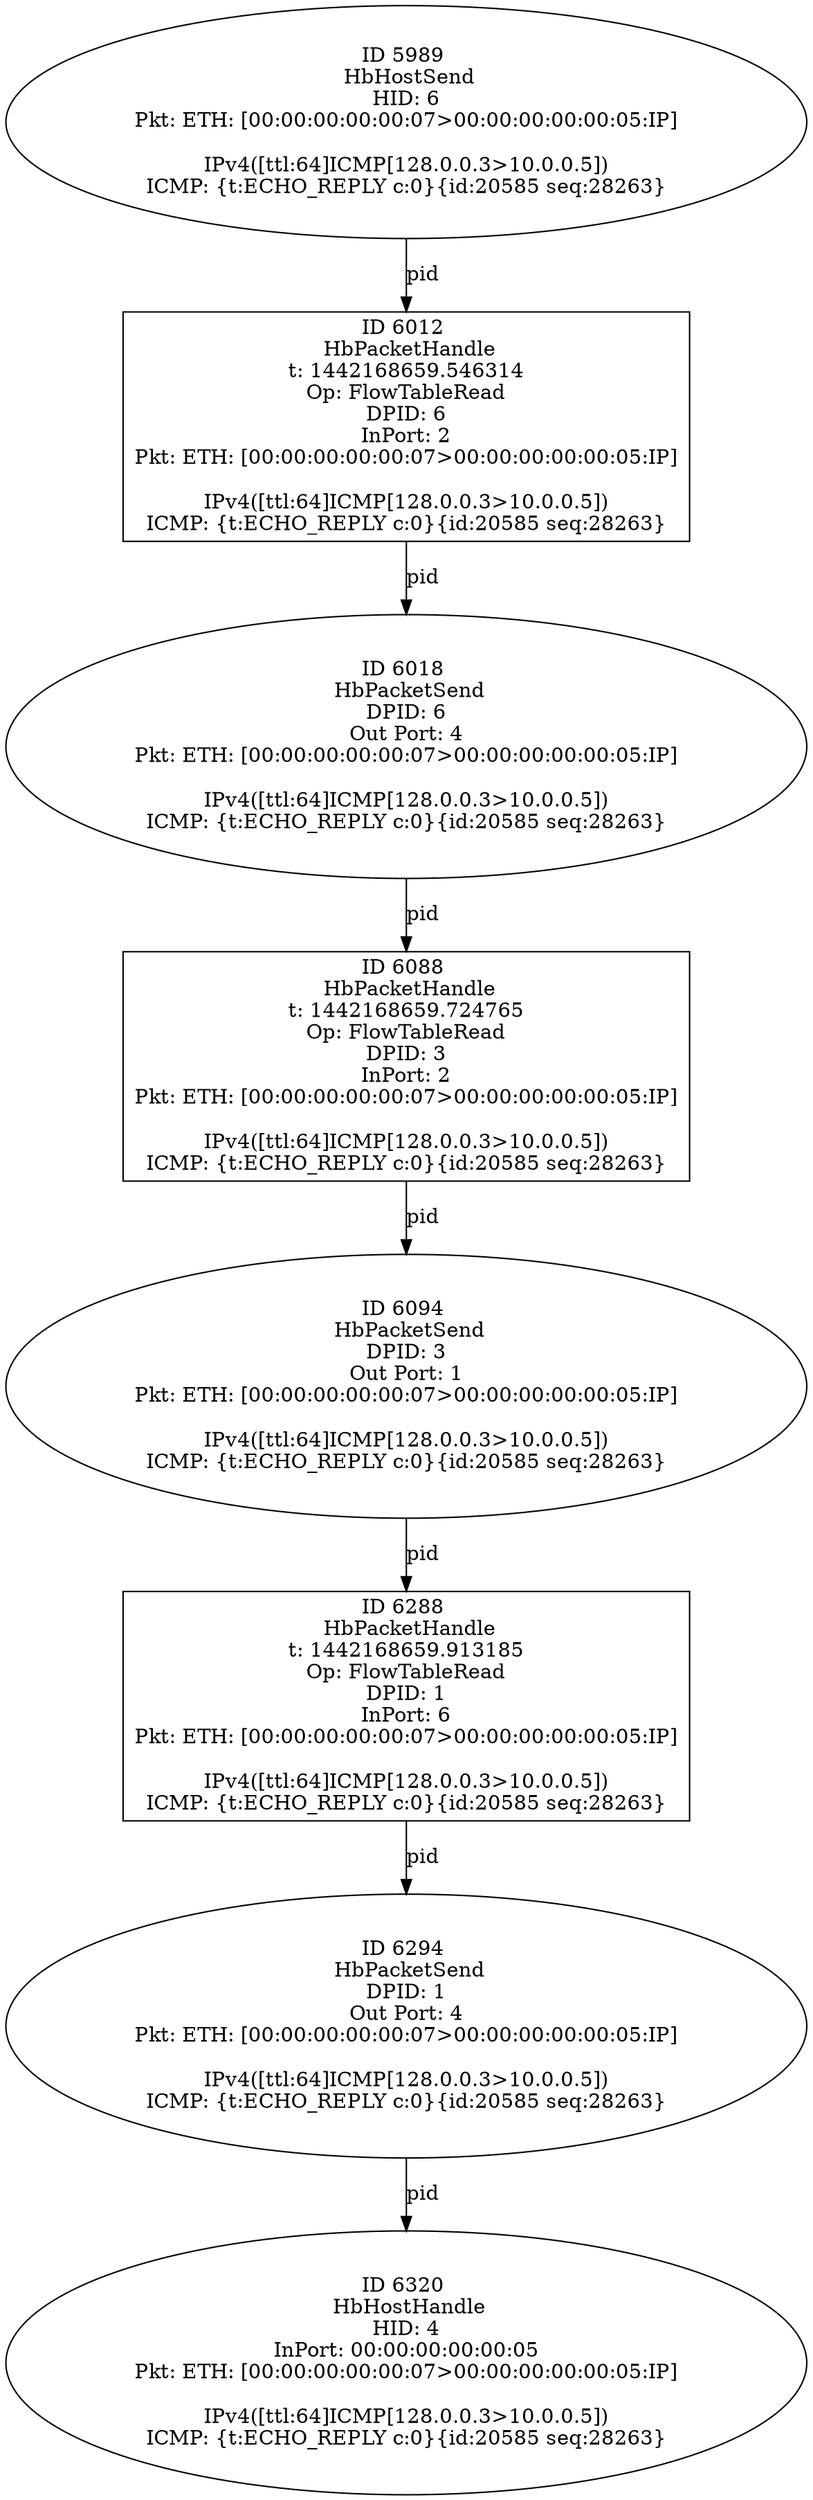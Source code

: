 strict digraph G {
6288 [shape=box, event=<hb_events.HbPacketHandle object at 0x10b82d050>, label="ID 6288 
 HbPacketHandle
t: 1442168659.913185
Op: FlowTableRead
DPID: 1
InPort: 6
Pkt: ETH: [00:00:00:00:00:07>00:00:00:00:00:05:IP]

IPv4([ttl:64]ICMP[128.0.0.3>10.0.0.5])
ICMP: {t:ECHO_REPLY c:0}{id:20585 seq:28263}"];
6018 [shape=oval, event=<hb_events.HbPacketSend object at 0x10b732c10>, label="ID 6018 
 HbPacketSend
DPID: 6
Out Port: 4
Pkt: ETH: [00:00:00:00:00:07>00:00:00:00:00:05:IP]

IPv4([ttl:64]ICMP[128.0.0.3>10.0.0.5])
ICMP: {t:ECHO_REPLY c:0}{id:20585 seq:28263}"];
5989 [shape=oval, event=<hb_events.HbHostSend object at 0x10b71e950>, label="ID 5989 
 HbHostSend
HID: 6
Pkt: ETH: [00:00:00:00:00:07>00:00:00:00:00:05:IP]

IPv4([ttl:64]ICMP[128.0.0.3>10.0.0.5])
ICMP: {t:ECHO_REPLY c:0}{id:20585 seq:28263}"];
6088 [shape=box, event=<hb_events.HbPacketHandle object at 0x10b76dbd0>, label="ID 6088 
 HbPacketHandle
t: 1442168659.724765
Op: FlowTableRead
DPID: 3
InPort: 2
Pkt: ETH: [00:00:00:00:00:07>00:00:00:00:00:05:IP]

IPv4([ttl:64]ICMP[128.0.0.3>10.0.0.5])
ICMP: {t:ECHO_REPLY c:0}{id:20585 seq:28263}"];
6094 [shape=oval, event=<hb_events.HbPacketSend object at 0x10b773390>, label="ID 6094 
 HbPacketSend
DPID: 3
Out Port: 1
Pkt: ETH: [00:00:00:00:00:07>00:00:00:00:00:05:IP]

IPv4([ttl:64]ICMP[128.0.0.3>10.0.0.5])
ICMP: {t:ECHO_REPLY c:0}{id:20585 seq:28263}"];
6320 [shape=oval, event=<hb_events.HbHostHandle object at 0x10b82f5d0>, label="ID 6320 
 HbHostHandle
HID: 4
InPort: 00:00:00:00:00:05
Pkt: ETH: [00:00:00:00:00:07>00:00:00:00:00:05:IP]

IPv4([ttl:64]ICMP[128.0.0.3>10.0.0.5])
ICMP: {t:ECHO_REPLY c:0}{id:20585 seq:28263}"];
6294 [shape=oval, event=<hb_events.HbPacketSend object at 0x10b828290>, label="ID 6294 
 HbPacketSend
DPID: 1
Out Port: 4
Pkt: ETH: [00:00:00:00:00:07>00:00:00:00:00:05:IP]

IPv4([ttl:64]ICMP[128.0.0.3>10.0.0.5])
ICMP: {t:ECHO_REPLY c:0}{id:20585 seq:28263}"];
6012 [shape=box, event=<hb_events.HbPacketHandle object at 0x10b72cc90>, label="ID 6012 
 HbPacketHandle
t: 1442168659.546314
Op: FlowTableRead
DPID: 6
InPort: 2
Pkt: ETH: [00:00:00:00:00:07>00:00:00:00:00:05:IP]

IPv4([ttl:64]ICMP[128.0.0.3>10.0.0.5])
ICMP: {t:ECHO_REPLY c:0}{id:20585 seq:28263}"];
6018 -> 6088  [rel=pid, label=pid];
5989 -> 6012  [rel=pid, label=pid];
6088 -> 6094  [rel=pid, label=pid];
6094 -> 6288  [rel=pid, label=pid];
6288 -> 6294  [rel=pid, label=pid];
6294 -> 6320  [rel=pid, label=pid];
6012 -> 6018  [rel=pid, label=pid];
}

